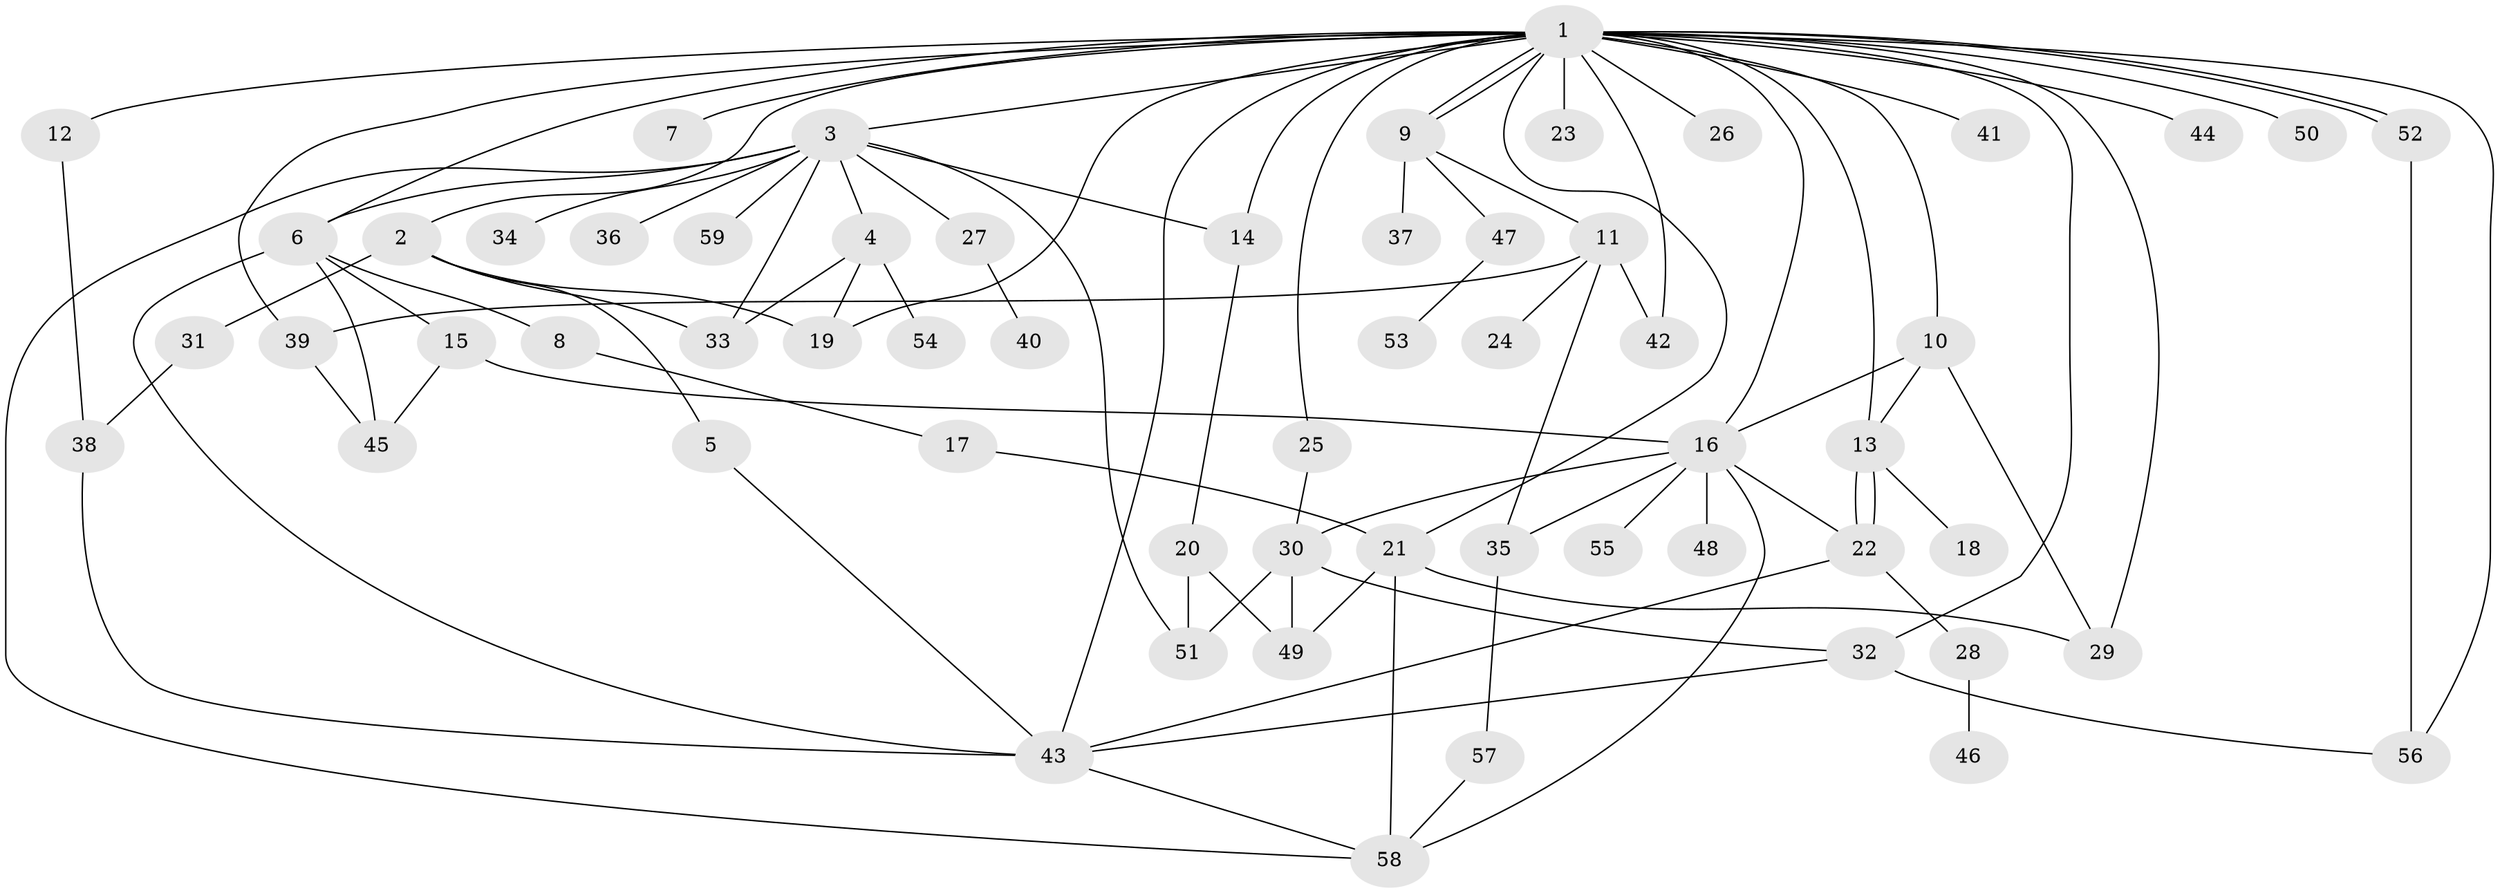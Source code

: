 // coarse degree distribution, {22: 0.034482758620689655, 5: 0.13793103448275862, 7: 0.10344827586206896, 3: 0.2413793103448276, 2: 0.10344827586206896, 1: 0.3103448275862069, 9: 0.034482758620689655, 6: 0.034482758620689655}
// Generated by graph-tools (version 1.1) at 2025/18/03/04/25 18:18:11]
// undirected, 59 vertices, 97 edges
graph export_dot {
graph [start="1"]
  node [color=gray90,style=filled];
  1;
  2;
  3;
  4;
  5;
  6;
  7;
  8;
  9;
  10;
  11;
  12;
  13;
  14;
  15;
  16;
  17;
  18;
  19;
  20;
  21;
  22;
  23;
  24;
  25;
  26;
  27;
  28;
  29;
  30;
  31;
  32;
  33;
  34;
  35;
  36;
  37;
  38;
  39;
  40;
  41;
  42;
  43;
  44;
  45;
  46;
  47;
  48;
  49;
  50;
  51;
  52;
  53;
  54;
  55;
  56;
  57;
  58;
  59;
  1 -- 2;
  1 -- 3;
  1 -- 6;
  1 -- 7;
  1 -- 9;
  1 -- 9;
  1 -- 10;
  1 -- 12;
  1 -- 13;
  1 -- 14;
  1 -- 16;
  1 -- 19;
  1 -- 21;
  1 -- 23;
  1 -- 25;
  1 -- 26;
  1 -- 29;
  1 -- 32;
  1 -- 39;
  1 -- 41;
  1 -- 42;
  1 -- 43;
  1 -- 44;
  1 -- 50;
  1 -- 52;
  1 -- 52;
  1 -- 56;
  2 -- 5;
  2 -- 19;
  2 -- 31;
  2 -- 33;
  3 -- 4;
  3 -- 6;
  3 -- 14;
  3 -- 27;
  3 -- 33;
  3 -- 34;
  3 -- 36;
  3 -- 51;
  3 -- 58;
  3 -- 59;
  4 -- 19;
  4 -- 33;
  4 -- 54;
  5 -- 43;
  6 -- 8;
  6 -- 15;
  6 -- 43;
  6 -- 45;
  8 -- 17;
  9 -- 11;
  9 -- 37;
  9 -- 47;
  10 -- 13;
  10 -- 16;
  10 -- 29;
  11 -- 24;
  11 -- 35;
  11 -- 39;
  11 -- 42;
  12 -- 38;
  13 -- 18;
  13 -- 22;
  13 -- 22;
  14 -- 20;
  15 -- 16;
  15 -- 45;
  16 -- 22;
  16 -- 30;
  16 -- 35;
  16 -- 48;
  16 -- 55;
  16 -- 58;
  17 -- 21;
  20 -- 49;
  20 -- 51;
  21 -- 29;
  21 -- 49;
  21 -- 58;
  22 -- 28;
  22 -- 43;
  25 -- 30;
  27 -- 40;
  28 -- 46;
  30 -- 32;
  30 -- 49;
  30 -- 51;
  31 -- 38;
  32 -- 43;
  32 -- 56;
  35 -- 57;
  38 -- 43;
  39 -- 45;
  43 -- 58;
  47 -- 53;
  52 -- 56;
  57 -- 58;
}
